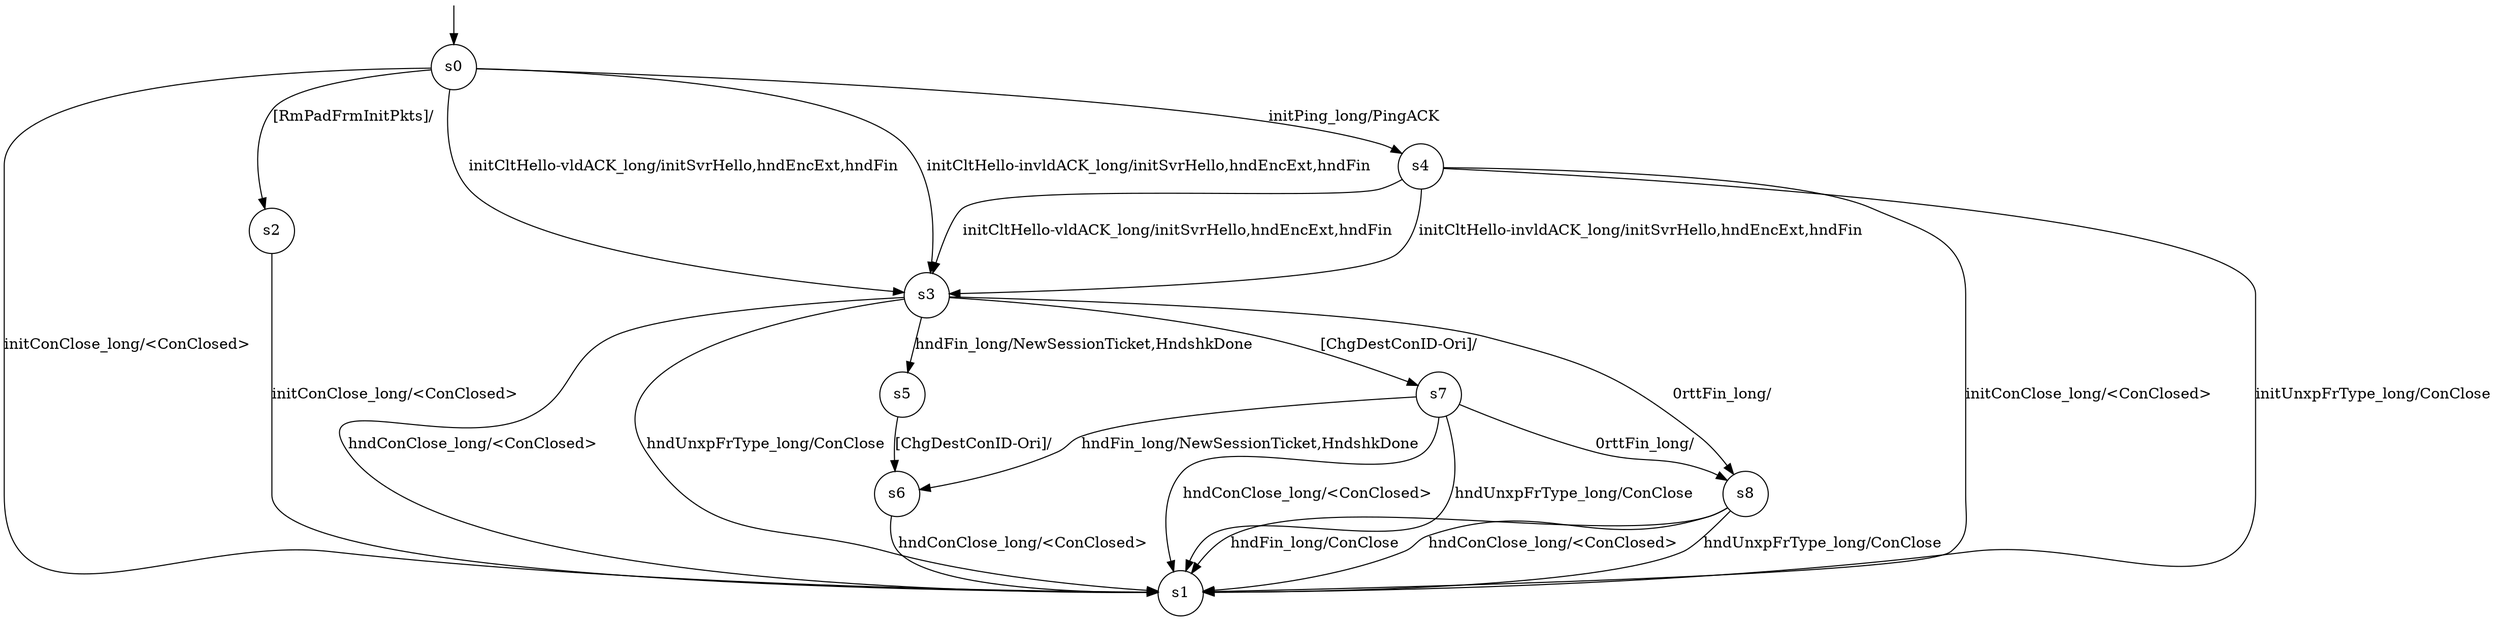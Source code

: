 digraph g {

s0 [shape="circle" label="s0"];
s1 [shape="circle" label="s1"];
s2 [shape="circle" label="s2"];
s3 [shape="circle" label="s3"];
s4 [shape="circle" label="s4"];
s5 [shape="circle" label="s5"];
s6 [shape="circle" label="s6"];
s7 [shape="circle" label="s7"];
s8 [shape="circle" label="s8"];
s0 -> s4 [label="initPing_long/PingACK "];
s0 -> s1 [label="initConClose_long/<ConClosed> "];
s0 -> s3 [label="initCltHello-vldACK_long/initSvrHello,hndEncExt,hndFin "];
s0 -> s3 [label="initCltHello-invldACK_long/initSvrHello,hndEncExt,hndFin "];
s0 -> s2 [label="[RmPadFrmInitPkts]/ "];
s2 -> s1 [label="initConClose_long/<ConClosed> "];
s3 -> s5 [label="hndFin_long/NewSessionTicket,HndshkDone "];
s3 -> s1 [label="hndConClose_long/<ConClosed> "];
s3 -> s1 [label="hndUnxpFrType_long/ConClose "];
s3 -> s8 [label="0rttFin_long/ "];
s3 -> s7 [label="[ChgDestConID-Ori]/ "];
s4 -> s1 [label="initConClose_long/<ConClosed> "];
s4 -> s3 [label="initCltHello-vldACK_long/initSvrHello,hndEncExt,hndFin "];
s4 -> s3 [label="initCltHello-invldACK_long/initSvrHello,hndEncExt,hndFin "];
s4 -> s1 [label="initUnxpFrType_long/ConClose "];
s5 -> s6 [label="[ChgDestConID-Ori]/ "];
s6 -> s1 [label="hndConClose_long/<ConClosed> "];
s7 -> s6 [label="hndFin_long/NewSessionTicket,HndshkDone "];
s7 -> s1 [label="hndConClose_long/<ConClosed> "];
s7 -> s1 [label="hndUnxpFrType_long/ConClose "];
s7 -> s8 [label="0rttFin_long/ "];
s8 -> s1 [label="hndFin_long/ConClose "];
s8 -> s1 [label="hndConClose_long/<ConClosed> "];
s8 -> s1 [label="hndUnxpFrType_long/ConClose "];

__start0 [label="" shape="none" width="0" height="0"];
__start0 -> s0;

}
